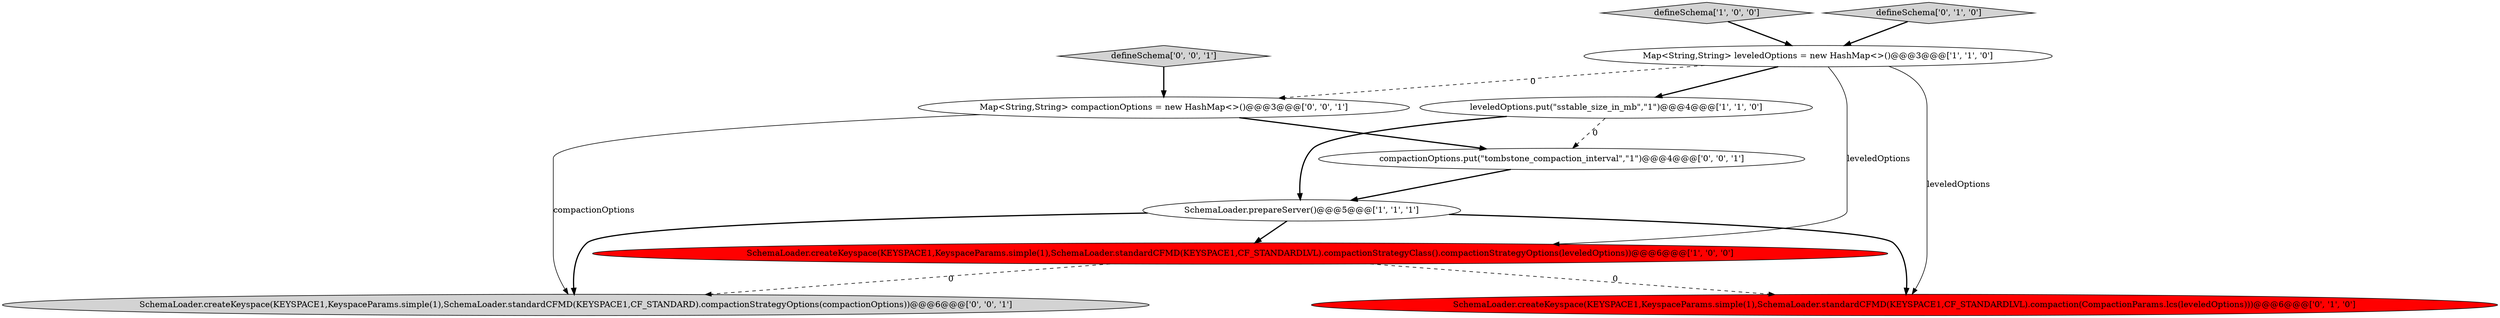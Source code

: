 digraph {
1 [style = filled, label = "defineSchema['1', '0', '0']", fillcolor = lightgray, shape = diamond image = "AAA0AAABBB1BBB"];
6 [style = filled, label = "defineSchema['0', '1', '0']", fillcolor = lightgray, shape = diamond image = "AAA0AAABBB2BBB"];
9 [style = filled, label = "defineSchema['0', '0', '1']", fillcolor = lightgray, shape = diamond image = "AAA0AAABBB3BBB"];
10 [style = filled, label = "Map<String,String> compactionOptions = new HashMap<>()@@@3@@@['0', '0', '1']", fillcolor = white, shape = ellipse image = "AAA0AAABBB3BBB"];
3 [style = filled, label = "SchemaLoader.prepareServer()@@@5@@@['1', '1', '1']", fillcolor = white, shape = ellipse image = "AAA0AAABBB1BBB"];
7 [style = filled, label = "SchemaLoader.createKeyspace(KEYSPACE1,KeyspaceParams.simple(1),SchemaLoader.standardCFMD(KEYSPACE1,CF_STANDARD).compactionStrategyOptions(compactionOptions))@@@6@@@['0', '0', '1']", fillcolor = lightgray, shape = ellipse image = "AAA0AAABBB3BBB"];
5 [style = filled, label = "SchemaLoader.createKeyspace(KEYSPACE1,KeyspaceParams.simple(1),SchemaLoader.standardCFMD(KEYSPACE1,CF_STANDARDLVL).compaction(CompactionParams.lcs(leveledOptions)))@@@6@@@['0', '1', '0']", fillcolor = red, shape = ellipse image = "AAA1AAABBB2BBB"];
2 [style = filled, label = "leveledOptions.put(\"sstable_size_in_mb\",\"1\")@@@4@@@['1', '1', '0']", fillcolor = white, shape = ellipse image = "AAA0AAABBB1BBB"];
4 [style = filled, label = "SchemaLoader.createKeyspace(KEYSPACE1,KeyspaceParams.simple(1),SchemaLoader.standardCFMD(KEYSPACE1,CF_STANDARDLVL).compactionStrategyClass().compactionStrategyOptions(leveledOptions))@@@6@@@['1', '0', '0']", fillcolor = red, shape = ellipse image = "AAA1AAABBB1BBB"];
0 [style = filled, label = "Map<String,String> leveledOptions = new HashMap<>()@@@3@@@['1', '1', '0']", fillcolor = white, shape = ellipse image = "AAA0AAABBB1BBB"];
8 [style = filled, label = "compactionOptions.put(\"tombstone_compaction_interval\",\"1\")@@@4@@@['0', '0', '1']", fillcolor = white, shape = ellipse image = "AAA0AAABBB3BBB"];
4->5 [style = dashed, label="0"];
0->4 [style = solid, label="leveledOptions"];
3->5 [style = bold, label=""];
6->0 [style = bold, label=""];
1->0 [style = bold, label=""];
0->5 [style = solid, label="leveledOptions"];
9->10 [style = bold, label=""];
10->8 [style = bold, label=""];
10->7 [style = solid, label="compactionOptions"];
3->7 [style = bold, label=""];
2->8 [style = dashed, label="0"];
3->4 [style = bold, label=""];
4->7 [style = dashed, label="0"];
0->10 [style = dashed, label="0"];
2->3 [style = bold, label=""];
0->2 [style = bold, label=""];
8->3 [style = bold, label=""];
}
